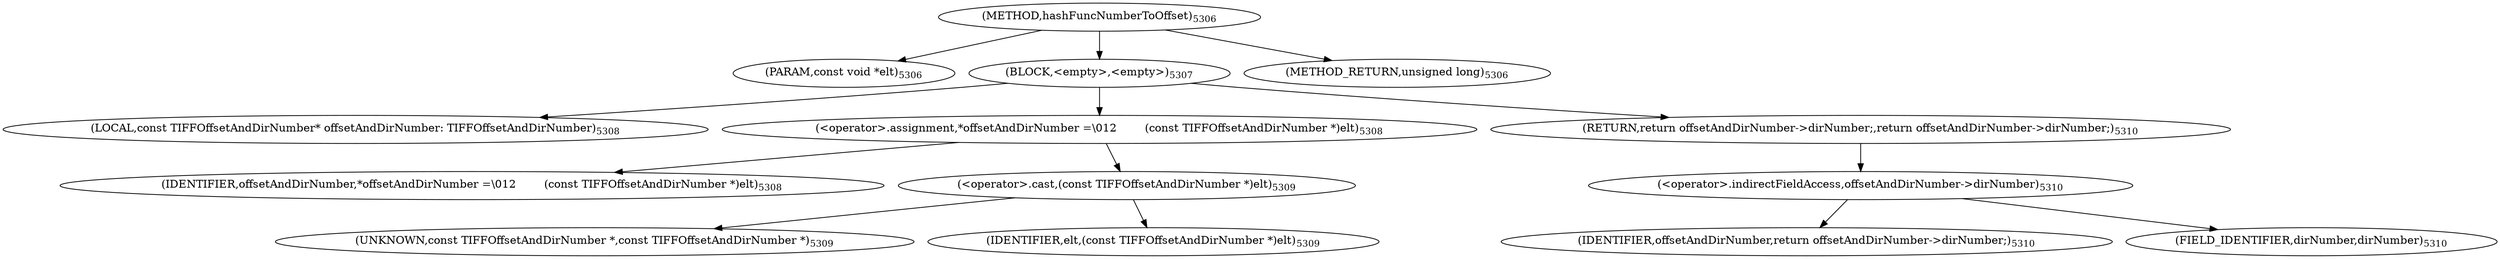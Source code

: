 digraph "hashFuncNumberToOffset" {  
"91704" [label = <(METHOD,hashFuncNumberToOffset)<SUB>5306</SUB>> ]
"91705" [label = <(PARAM,const void *elt)<SUB>5306</SUB>> ]
"91706" [label = <(BLOCK,&lt;empty&gt;,&lt;empty&gt;)<SUB>5307</SUB>> ]
"91707" [label = <(LOCAL,const TIFFOffsetAndDirNumber* offsetAndDirNumber: TIFFOffsetAndDirNumber)<SUB>5308</SUB>> ]
"91708" [label = <(&lt;operator&gt;.assignment,*offsetAndDirNumber =\012        (const TIFFOffsetAndDirNumber *)elt)<SUB>5308</SUB>> ]
"91709" [label = <(IDENTIFIER,offsetAndDirNumber,*offsetAndDirNumber =\012        (const TIFFOffsetAndDirNumber *)elt)<SUB>5308</SUB>> ]
"91710" [label = <(&lt;operator&gt;.cast,(const TIFFOffsetAndDirNumber *)elt)<SUB>5309</SUB>> ]
"91711" [label = <(UNKNOWN,const TIFFOffsetAndDirNumber *,const TIFFOffsetAndDirNumber *)<SUB>5309</SUB>> ]
"91712" [label = <(IDENTIFIER,elt,(const TIFFOffsetAndDirNumber *)elt)<SUB>5309</SUB>> ]
"91713" [label = <(RETURN,return offsetAndDirNumber-&gt;dirNumber;,return offsetAndDirNumber-&gt;dirNumber;)<SUB>5310</SUB>> ]
"91714" [label = <(&lt;operator&gt;.indirectFieldAccess,offsetAndDirNumber-&gt;dirNumber)<SUB>5310</SUB>> ]
"91715" [label = <(IDENTIFIER,offsetAndDirNumber,return offsetAndDirNumber-&gt;dirNumber;)<SUB>5310</SUB>> ]
"91716" [label = <(FIELD_IDENTIFIER,dirNumber,dirNumber)<SUB>5310</SUB>> ]
"91717" [label = <(METHOD_RETURN,unsigned long)<SUB>5306</SUB>> ]
  "91704" -> "91705" 
  "91704" -> "91706" 
  "91704" -> "91717" 
  "91706" -> "91707" 
  "91706" -> "91708" 
  "91706" -> "91713" 
  "91708" -> "91709" 
  "91708" -> "91710" 
  "91710" -> "91711" 
  "91710" -> "91712" 
  "91713" -> "91714" 
  "91714" -> "91715" 
  "91714" -> "91716" 
}
